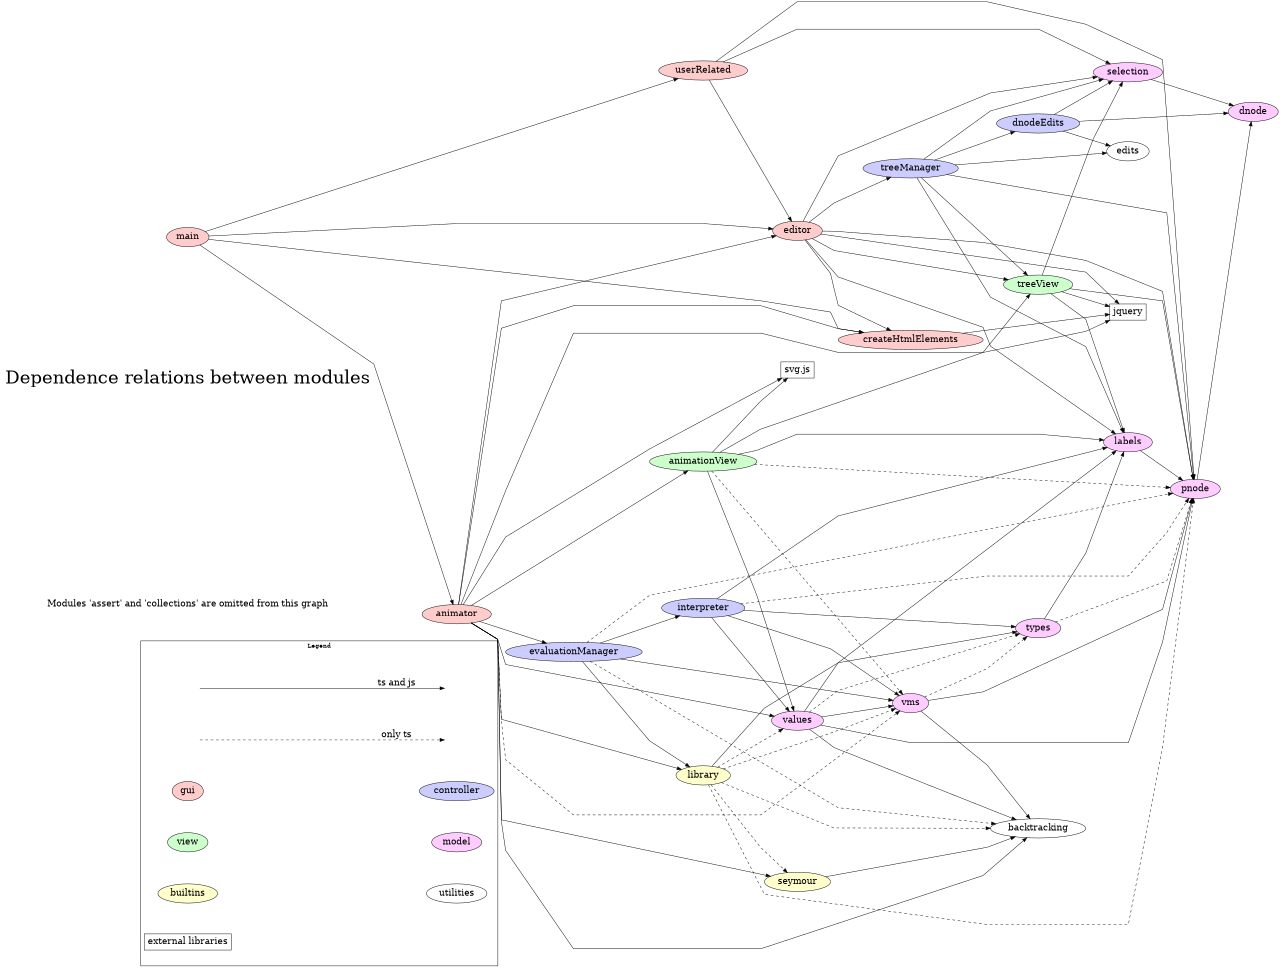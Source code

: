 
digraph Depends {
    size="9,6.5" ;
    splines="polyline" ;
    nodesep=0.2 ;
    ranksep=0.2 ;
   ratio=fill;
   rankdir = LR ;
   node[fontsize=20];

   subgraph cluster1 {
        label = "Legend" ;
        shape=rectangle ;
        color = black ;
        a [style=invis];
        b [style=invis] ;
        c [style=invis] ;
        d [style=invis] ;
        c -> d [label="only ts", style=dashed, fontsize=20] ; 
        a -> b [label="ts and js", fontsize=20] ;
        gui -> controller [style=invis] ;
        view -> model [style=invis] ;
        builtins -> utilities [style=invis] ;

        gui [style=filled, fillcolor="#ffcccc"] ;
        controller [style=filled, fillcolor="#ccccff"] ;
        view [style=filled, fillcolor="#ccffcc"] ;
        model [style=filled, fillcolor="#ffccff"] ;
        builtins [style=filled, fillcolor="#ffffcc"] ;
        utilities ;
        "external libraries" [shape=rectangle] ;
    }

   utils [label="Modules 'assert' and 'collections' are omitted from this graph",
              shape=none] ;
   caption [ label="Dependence relations between modules", fontsize=40,
              shape=none] ;

    main [style=filled, fillcolor="#ffcccc"] ;
    editor [style=filled, fillcolor="#ffcccc"] ;
    animator [style=filled, fillcolor="#ffcccc"] ;
    createHtmlElements [style=filled, fillcolor="#ffcccc"] ;
    userRelated [style=filled, fillcolor="#ffcccc" ] ;
    
    evaluationManager [style=filled, fillcolor="#ccccff"] ;
    interpreter [style=filled, fillcolor="#ccccff"] ;
    treeManager [style=filled, fillcolor="#ccccff"] ;
    dnodeEdits [style=filled, fillcolor="#ccccff"] ;
    
    treeView [style=filled, fillcolor="#ccffcc"] ;
    animationView [style=filled, fillcolor="#ccffcc"] ;

    vms [style=filled, fillcolor="#ffccff"] ;
    values [style=filled, fillcolor="#ffccff"] ;
    types [style=filled, fillcolor="#ffccff"] ;
    labels [style=filled, fillcolor="#ffccff"] ;
    selection [style=filled, fillcolor="#ffccff"] ;
    pnode [style=filled, fillcolor="#ffccff"] ;
    dnode [style=filled, fillcolor="#ffccff"] ;

    library [style=filled, fillcolor="#ffffcc"] ;
    seymour [style=filled, fillcolor="#ffffcc"] ;
    
   animator -> animationView  ;
   animator -> backtracking ;
   animator -> createHtmlElements ;
   animator -> editor ;
   animator -> evaluationManager ;
   animator -> seymour ;
   animator -> values ;
   animator -> library ;
   animator -> vms [style=dashed] ;
   animator -> svg ;
   animator -> jquery ;

   animationView -> labels ;
   animationView -> pnode [style=dashed] ;
   animationView -> treeView ;
   animationView -> values ;
   animationView -> vms [style=dashed];
   animationView -> svg ;
   
   createHtmlElements -> jquery ;

   editor -> createHtmlElements ;
   editor -> labels ;
   editor -> pnode  ;
   editor -> selection ;
   editor -> treeView ;
   editor -> treeManager ;
   editor -> jquery ;

   evaluationManager -> backtracking  [style=dashed];
   evaluationManager -> interpreter ;
   evaluationManager -> pnode  [style=dashed];
   evaluationManager -> vms ;
   evaluationManager -> library ;

   interpreter -> labels ;
   interpreter -> pnode  [style=dashed];
   interpreter -> types ;
   interpreter -> values ;
   interpreter -> vms ;

   jquery [shape=rectangle]
    
   labels -> pnode ;

   main -> animator ;
   main -> createHtmlElements ;
   main -> editor ;
   main -> userRelated ;

   pnode -> dnode ;

   dnodeEdits -> edits ;
   dnodeEdits -> dnode ;
   dnodeEdits -> selection ;
   
   types -> pnode [style=dashed];
   types -> labels ;

   selection -> dnode ;

   seymour -> backtracking ;

   treeView -> labels ;
   treeView -> pnode ;
   treeView -> selection ;
   treeView -> jquery ;

   svg [label="svg.js", shape=rectangle] ;

   treeManager -> edits ;
   treeManager -> labels ;
   treeManager -> pnode ;
   treeManager -> dnodeEdits ;
   treeManager -> selection ;
   treeManager -> treeView ;

   userRelated -> editor ;
   userRelated -> selection ;
   userRelated -> pnode ;
   
   values -> backtracking ;
   values -> labels ;
   values -> pnode ;
   values -> types  [style=dashed];
   values -> vms ;

   
   vms -> backtracking
   vms -> pnode ;
   vms -> types  [style=dashed];

   library -> backtracking  [style=dashed];
   library -> pnode  [style=dashed];
   library -> seymour  [style=dashed];
   library -> types ;
   library -> values  [style=dashed];
   library -> vms  [style=dashed];
   
}
